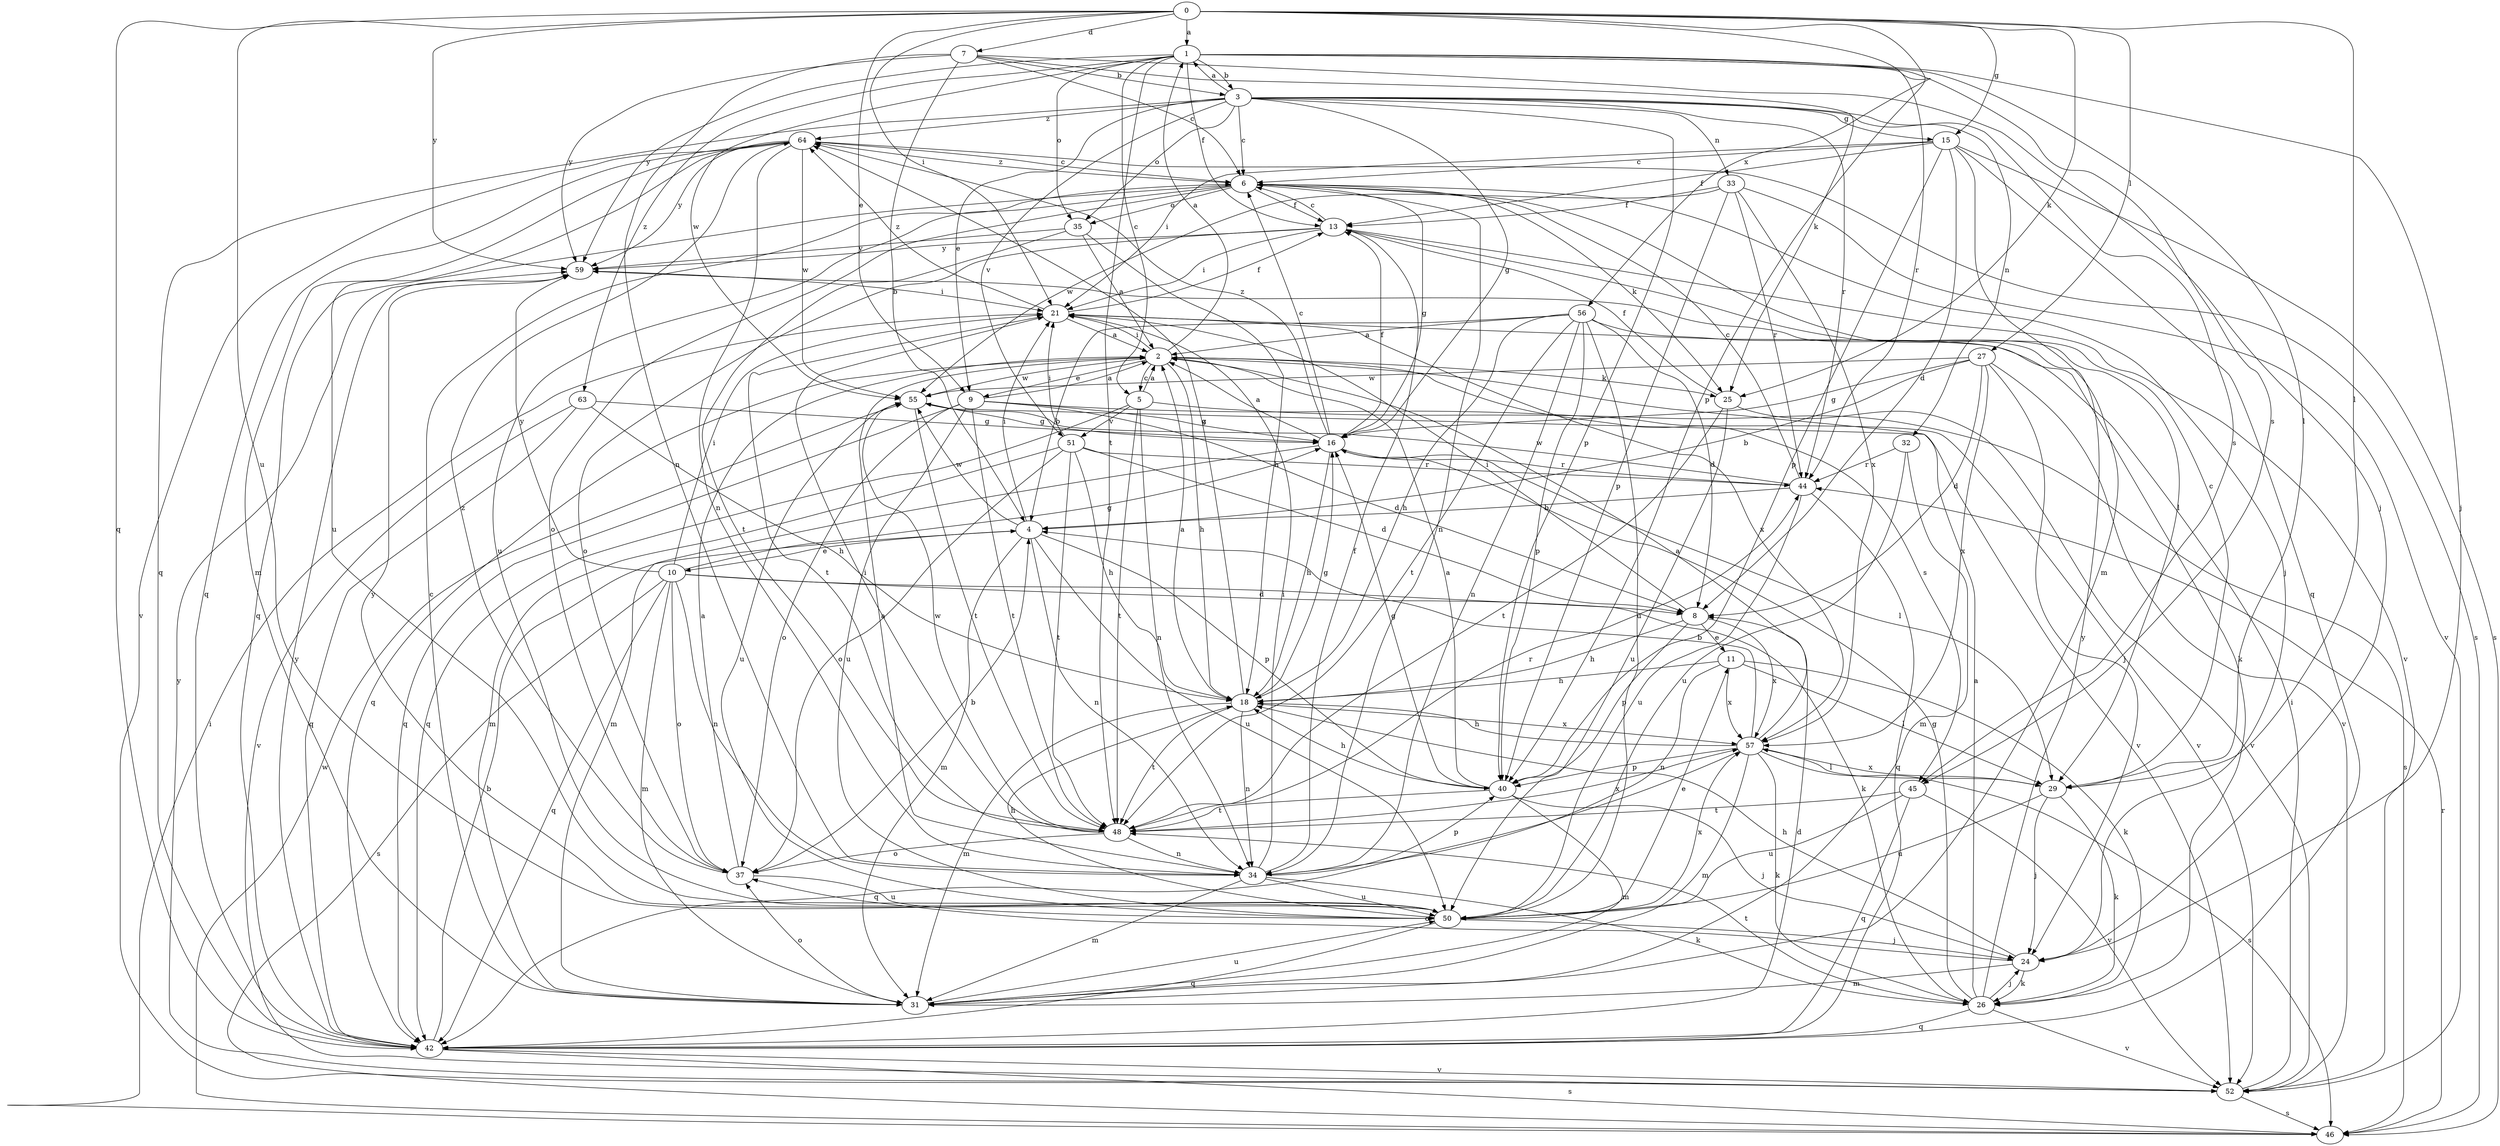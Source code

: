 strict digraph  {
0;
1;
2;
3;
4;
5;
6;
7;
8;
9;
10;
11;
13;
15;
16;
18;
21;
24;
25;
26;
27;
29;
31;
32;
33;
34;
35;
37;
40;
42;
44;
45;
46;
48;
50;
51;
52;
55;
56;
57;
59;
63;
64;
0 -> 1  [label=a];
0 -> 7  [label=d];
0 -> 9  [label=e];
0 -> 15  [label=g];
0 -> 21  [label=i];
0 -> 25  [label=k];
0 -> 27  [label=l];
0 -> 29  [label=l];
0 -> 40  [label=p];
0 -> 42  [label=q];
0 -> 50  [label=u];
0 -> 56  [label=x];
0 -> 59  [label=y];
1 -> 3  [label=b];
1 -> 5  [label=c];
1 -> 13  [label=f];
1 -> 24  [label=j];
1 -> 29  [label=l];
1 -> 35  [label=o];
1 -> 44  [label=r];
1 -> 45  [label=s];
1 -> 48  [label=t];
1 -> 55  [label=w];
1 -> 59  [label=y];
1 -> 63  [label=z];
2 -> 1  [label=a];
2 -> 5  [label=c];
2 -> 9  [label=e];
2 -> 18  [label=h];
2 -> 21  [label=i];
2 -> 25  [label=k];
2 -> 42  [label=q];
2 -> 45  [label=s];
2 -> 55  [label=w];
3 -> 1  [label=a];
3 -> 6  [label=c];
3 -> 9  [label=e];
3 -> 15  [label=g];
3 -> 16  [label=g];
3 -> 32  [label=n];
3 -> 33  [label=n];
3 -> 35  [label=o];
3 -> 40  [label=p];
3 -> 42  [label=q];
3 -> 44  [label=r];
3 -> 45  [label=s];
3 -> 51  [label=v];
3 -> 64  [label=z];
4 -> 10  [label=e];
4 -> 21  [label=i];
4 -> 31  [label=m];
4 -> 34  [label=n];
4 -> 40  [label=p];
4 -> 50  [label=u];
4 -> 55  [label=w];
5 -> 2  [label=a];
5 -> 34  [label=n];
5 -> 42  [label=q];
5 -> 46  [label=s];
5 -> 48  [label=t];
5 -> 51  [label=v];
6 -> 13  [label=f];
6 -> 16  [label=g];
6 -> 24  [label=j];
6 -> 25  [label=k];
6 -> 34  [label=n];
6 -> 35  [label=o];
6 -> 37  [label=o];
6 -> 42  [label=q];
6 -> 50  [label=u];
6 -> 64  [label=z];
7 -> 3  [label=b];
7 -> 4  [label=b];
7 -> 6  [label=c];
7 -> 24  [label=j];
7 -> 25  [label=k];
7 -> 34  [label=n];
7 -> 59  [label=y];
8 -> 11  [label=e];
8 -> 18  [label=h];
8 -> 21  [label=i];
8 -> 40  [label=p];
8 -> 57  [label=x];
9 -> 2  [label=a];
9 -> 8  [label=d];
9 -> 16  [label=g];
9 -> 37  [label=o];
9 -> 42  [label=q];
9 -> 48  [label=t];
9 -> 50  [label=u];
9 -> 52  [label=v];
10 -> 8  [label=d];
10 -> 16  [label=g];
10 -> 21  [label=i];
10 -> 26  [label=k];
10 -> 31  [label=m];
10 -> 34  [label=n];
10 -> 37  [label=o];
10 -> 42  [label=q];
10 -> 46  [label=s];
10 -> 59  [label=y];
11 -> 18  [label=h];
11 -> 26  [label=k];
11 -> 29  [label=l];
11 -> 34  [label=n];
11 -> 57  [label=x];
13 -> 6  [label=c];
13 -> 21  [label=i];
13 -> 29  [label=l];
13 -> 37  [label=o];
13 -> 52  [label=v];
13 -> 59  [label=y];
15 -> 6  [label=c];
15 -> 8  [label=d];
15 -> 13  [label=f];
15 -> 21  [label=i];
15 -> 31  [label=m];
15 -> 40  [label=p];
15 -> 42  [label=q];
15 -> 46  [label=s];
16 -> 2  [label=a];
16 -> 6  [label=c];
16 -> 13  [label=f];
16 -> 18  [label=h];
16 -> 29  [label=l];
16 -> 31  [label=m];
16 -> 44  [label=r];
16 -> 64  [label=z];
18 -> 2  [label=a];
18 -> 16  [label=g];
18 -> 31  [label=m];
18 -> 34  [label=n];
18 -> 48  [label=t];
18 -> 57  [label=x];
18 -> 64  [label=z];
21 -> 2  [label=a];
21 -> 13  [label=f];
21 -> 48  [label=t];
21 -> 57  [label=x];
21 -> 64  [label=z];
24 -> 18  [label=h];
24 -> 26  [label=k];
24 -> 31  [label=m];
24 -> 37  [label=o];
25 -> 13  [label=f];
25 -> 48  [label=t];
25 -> 50  [label=u];
25 -> 52  [label=v];
26 -> 2  [label=a];
26 -> 16  [label=g];
26 -> 24  [label=j];
26 -> 42  [label=q];
26 -> 48  [label=t];
26 -> 52  [label=v];
26 -> 59  [label=y];
27 -> 4  [label=b];
27 -> 8  [label=d];
27 -> 16  [label=g];
27 -> 24  [label=j];
27 -> 52  [label=v];
27 -> 55  [label=w];
27 -> 57  [label=x];
29 -> 6  [label=c];
29 -> 24  [label=j];
29 -> 26  [label=k];
29 -> 50  [label=u];
29 -> 57  [label=x];
31 -> 6  [label=c];
31 -> 37  [label=o];
31 -> 50  [label=u];
32 -> 31  [label=m];
32 -> 44  [label=r];
32 -> 50  [label=u];
33 -> 13  [label=f];
33 -> 40  [label=p];
33 -> 44  [label=r];
33 -> 52  [label=v];
33 -> 55  [label=w];
33 -> 57  [label=x];
34 -> 2  [label=a];
34 -> 13  [label=f];
34 -> 21  [label=i];
34 -> 26  [label=k];
34 -> 31  [label=m];
34 -> 40  [label=p];
34 -> 50  [label=u];
35 -> 2  [label=a];
35 -> 18  [label=h];
35 -> 48  [label=t];
35 -> 59  [label=y];
37 -> 2  [label=a];
37 -> 4  [label=b];
37 -> 50  [label=u];
37 -> 64  [label=z];
40 -> 2  [label=a];
40 -> 16  [label=g];
40 -> 18  [label=h];
40 -> 24  [label=j];
40 -> 31  [label=m];
40 -> 48  [label=t];
42 -> 4  [label=b];
42 -> 8  [label=d];
42 -> 46  [label=s];
42 -> 52  [label=v];
42 -> 59  [label=y];
44 -> 4  [label=b];
44 -> 6  [label=c];
44 -> 42  [label=q];
44 -> 50  [label=u];
44 -> 55  [label=w];
45 -> 42  [label=q];
45 -> 48  [label=t];
45 -> 50  [label=u];
45 -> 52  [label=v];
46 -> 21  [label=i];
46 -> 44  [label=r];
46 -> 55  [label=w];
48 -> 21  [label=i];
48 -> 34  [label=n];
48 -> 37  [label=o];
48 -> 44  [label=r];
48 -> 55  [label=w];
48 -> 57  [label=x];
50 -> 11  [label=e];
50 -> 18  [label=h];
50 -> 24  [label=j];
50 -> 42  [label=q];
50 -> 57  [label=x];
50 -> 59  [label=y];
51 -> 8  [label=d];
51 -> 18  [label=h];
51 -> 21  [label=i];
51 -> 31  [label=m];
51 -> 37  [label=o];
51 -> 44  [label=r];
51 -> 48  [label=t];
52 -> 21  [label=i];
52 -> 46  [label=s];
52 -> 59  [label=y];
55 -> 16  [label=g];
55 -> 48  [label=t];
55 -> 50  [label=u];
55 -> 52  [label=v];
56 -> 2  [label=a];
56 -> 4  [label=b];
56 -> 8  [label=d];
56 -> 18  [label=h];
56 -> 26  [label=k];
56 -> 34  [label=n];
56 -> 40  [label=p];
56 -> 48  [label=t];
56 -> 50  [label=u];
57 -> 2  [label=a];
57 -> 4  [label=b];
57 -> 18  [label=h];
57 -> 26  [label=k];
57 -> 29  [label=l];
57 -> 31  [label=m];
57 -> 40  [label=p];
57 -> 42  [label=q];
57 -> 46  [label=s];
59 -> 21  [label=i];
63 -> 16  [label=g];
63 -> 18  [label=h];
63 -> 42  [label=q];
63 -> 52  [label=v];
64 -> 6  [label=c];
64 -> 31  [label=m];
64 -> 34  [label=n];
64 -> 42  [label=q];
64 -> 46  [label=s];
64 -> 50  [label=u];
64 -> 52  [label=v];
64 -> 55  [label=w];
64 -> 59  [label=y];
}
